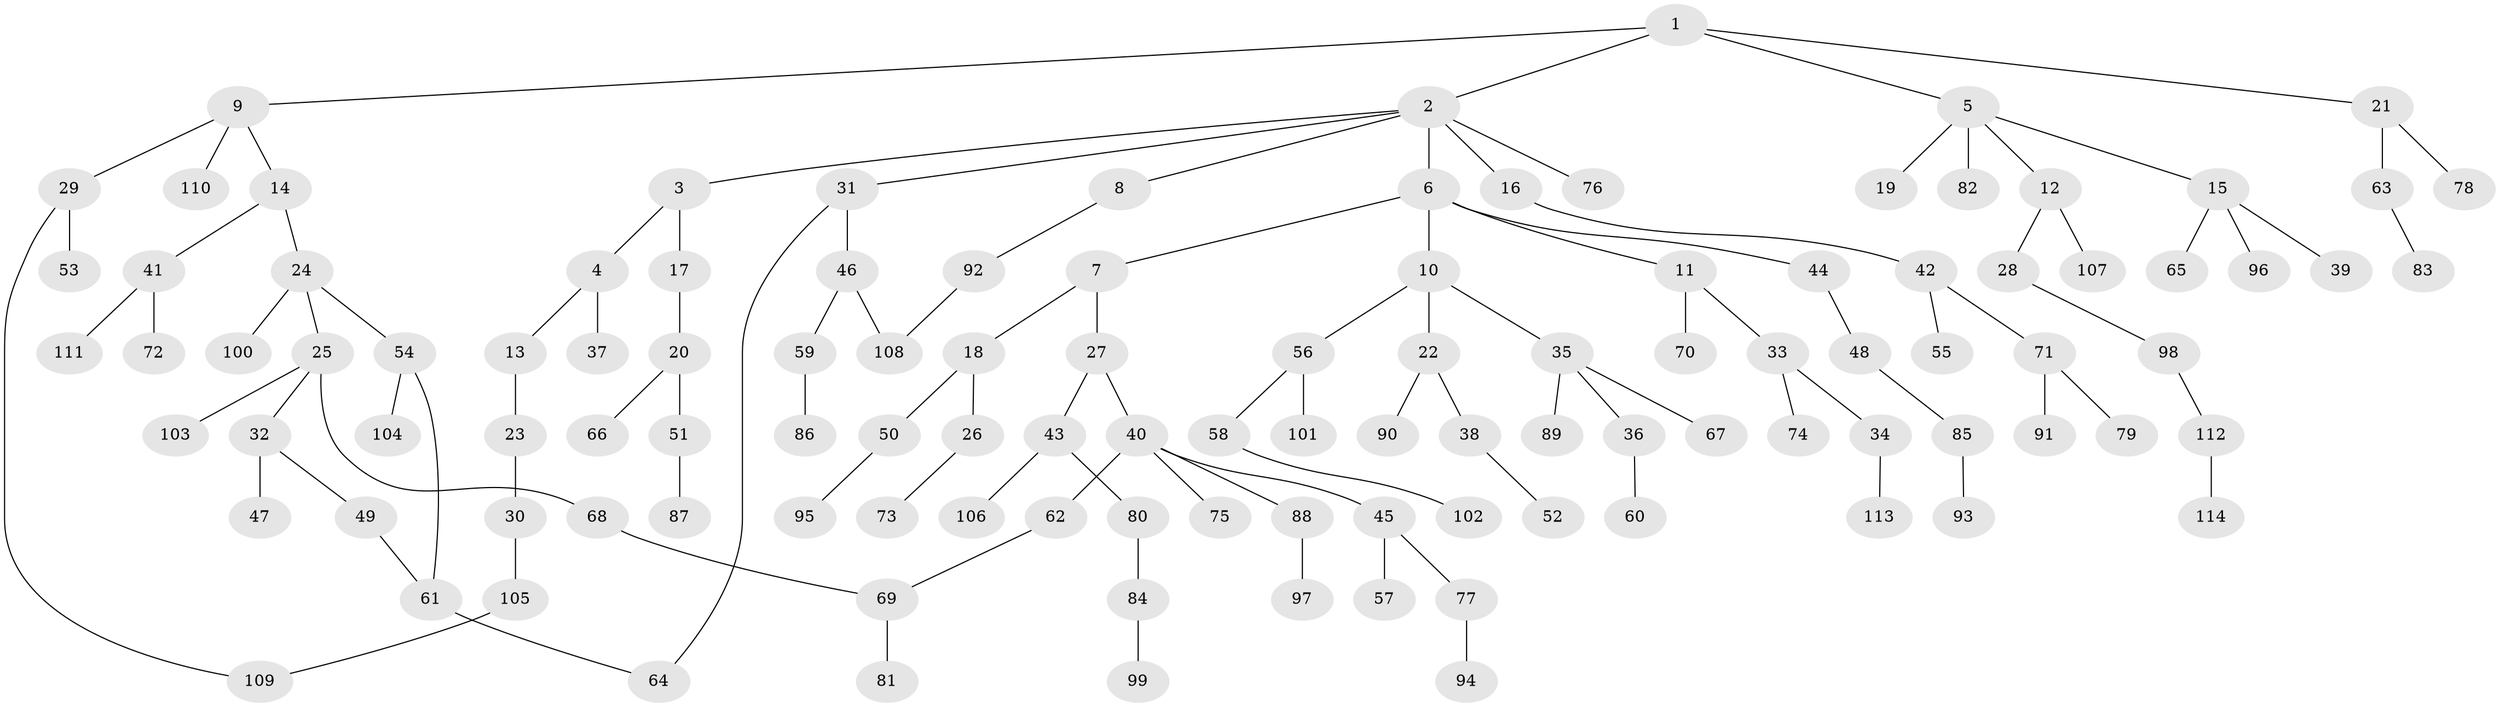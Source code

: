 // Generated by graph-tools (version 1.1) at 2025/25/03/09/25 03:25:32]
// undirected, 114 vertices, 118 edges
graph export_dot {
graph [start="1"]
  node [color=gray90,style=filled];
  1;
  2;
  3;
  4;
  5;
  6;
  7;
  8;
  9;
  10;
  11;
  12;
  13;
  14;
  15;
  16;
  17;
  18;
  19;
  20;
  21;
  22;
  23;
  24;
  25;
  26;
  27;
  28;
  29;
  30;
  31;
  32;
  33;
  34;
  35;
  36;
  37;
  38;
  39;
  40;
  41;
  42;
  43;
  44;
  45;
  46;
  47;
  48;
  49;
  50;
  51;
  52;
  53;
  54;
  55;
  56;
  57;
  58;
  59;
  60;
  61;
  62;
  63;
  64;
  65;
  66;
  67;
  68;
  69;
  70;
  71;
  72;
  73;
  74;
  75;
  76;
  77;
  78;
  79;
  80;
  81;
  82;
  83;
  84;
  85;
  86;
  87;
  88;
  89;
  90;
  91;
  92;
  93;
  94;
  95;
  96;
  97;
  98;
  99;
  100;
  101;
  102;
  103;
  104;
  105;
  106;
  107;
  108;
  109;
  110;
  111;
  112;
  113;
  114;
  1 -- 2;
  1 -- 5;
  1 -- 9;
  1 -- 21;
  2 -- 3;
  2 -- 6;
  2 -- 8;
  2 -- 16;
  2 -- 31;
  2 -- 76;
  3 -- 4;
  3 -- 17;
  4 -- 13;
  4 -- 37;
  5 -- 12;
  5 -- 15;
  5 -- 19;
  5 -- 82;
  6 -- 7;
  6 -- 10;
  6 -- 11;
  6 -- 44;
  7 -- 18;
  7 -- 27;
  8 -- 92;
  9 -- 14;
  9 -- 29;
  9 -- 110;
  10 -- 22;
  10 -- 35;
  10 -- 56;
  11 -- 33;
  11 -- 70;
  12 -- 28;
  12 -- 107;
  13 -- 23;
  14 -- 24;
  14 -- 41;
  15 -- 39;
  15 -- 65;
  15 -- 96;
  16 -- 42;
  17 -- 20;
  18 -- 26;
  18 -- 50;
  20 -- 51;
  20 -- 66;
  21 -- 63;
  21 -- 78;
  22 -- 38;
  22 -- 90;
  23 -- 30;
  24 -- 25;
  24 -- 54;
  24 -- 100;
  25 -- 32;
  25 -- 68;
  25 -- 103;
  26 -- 73;
  27 -- 40;
  27 -- 43;
  28 -- 98;
  29 -- 53;
  29 -- 109;
  30 -- 105;
  31 -- 46;
  31 -- 64;
  32 -- 47;
  32 -- 49;
  33 -- 34;
  33 -- 74;
  34 -- 113;
  35 -- 36;
  35 -- 67;
  35 -- 89;
  36 -- 60;
  38 -- 52;
  40 -- 45;
  40 -- 62;
  40 -- 75;
  40 -- 88;
  41 -- 72;
  41 -- 111;
  42 -- 55;
  42 -- 71;
  43 -- 80;
  43 -- 106;
  44 -- 48;
  45 -- 57;
  45 -- 77;
  46 -- 59;
  46 -- 108;
  48 -- 85;
  49 -- 61;
  50 -- 95;
  51 -- 87;
  54 -- 61;
  54 -- 104;
  56 -- 58;
  56 -- 101;
  58 -- 102;
  59 -- 86;
  61 -- 64;
  62 -- 69;
  63 -- 83;
  68 -- 69;
  69 -- 81;
  71 -- 79;
  71 -- 91;
  77 -- 94;
  80 -- 84;
  84 -- 99;
  85 -- 93;
  88 -- 97;
  92 -- 108;
  98 -- 112;
  105 -- 109;
  112 -- 114;
}
